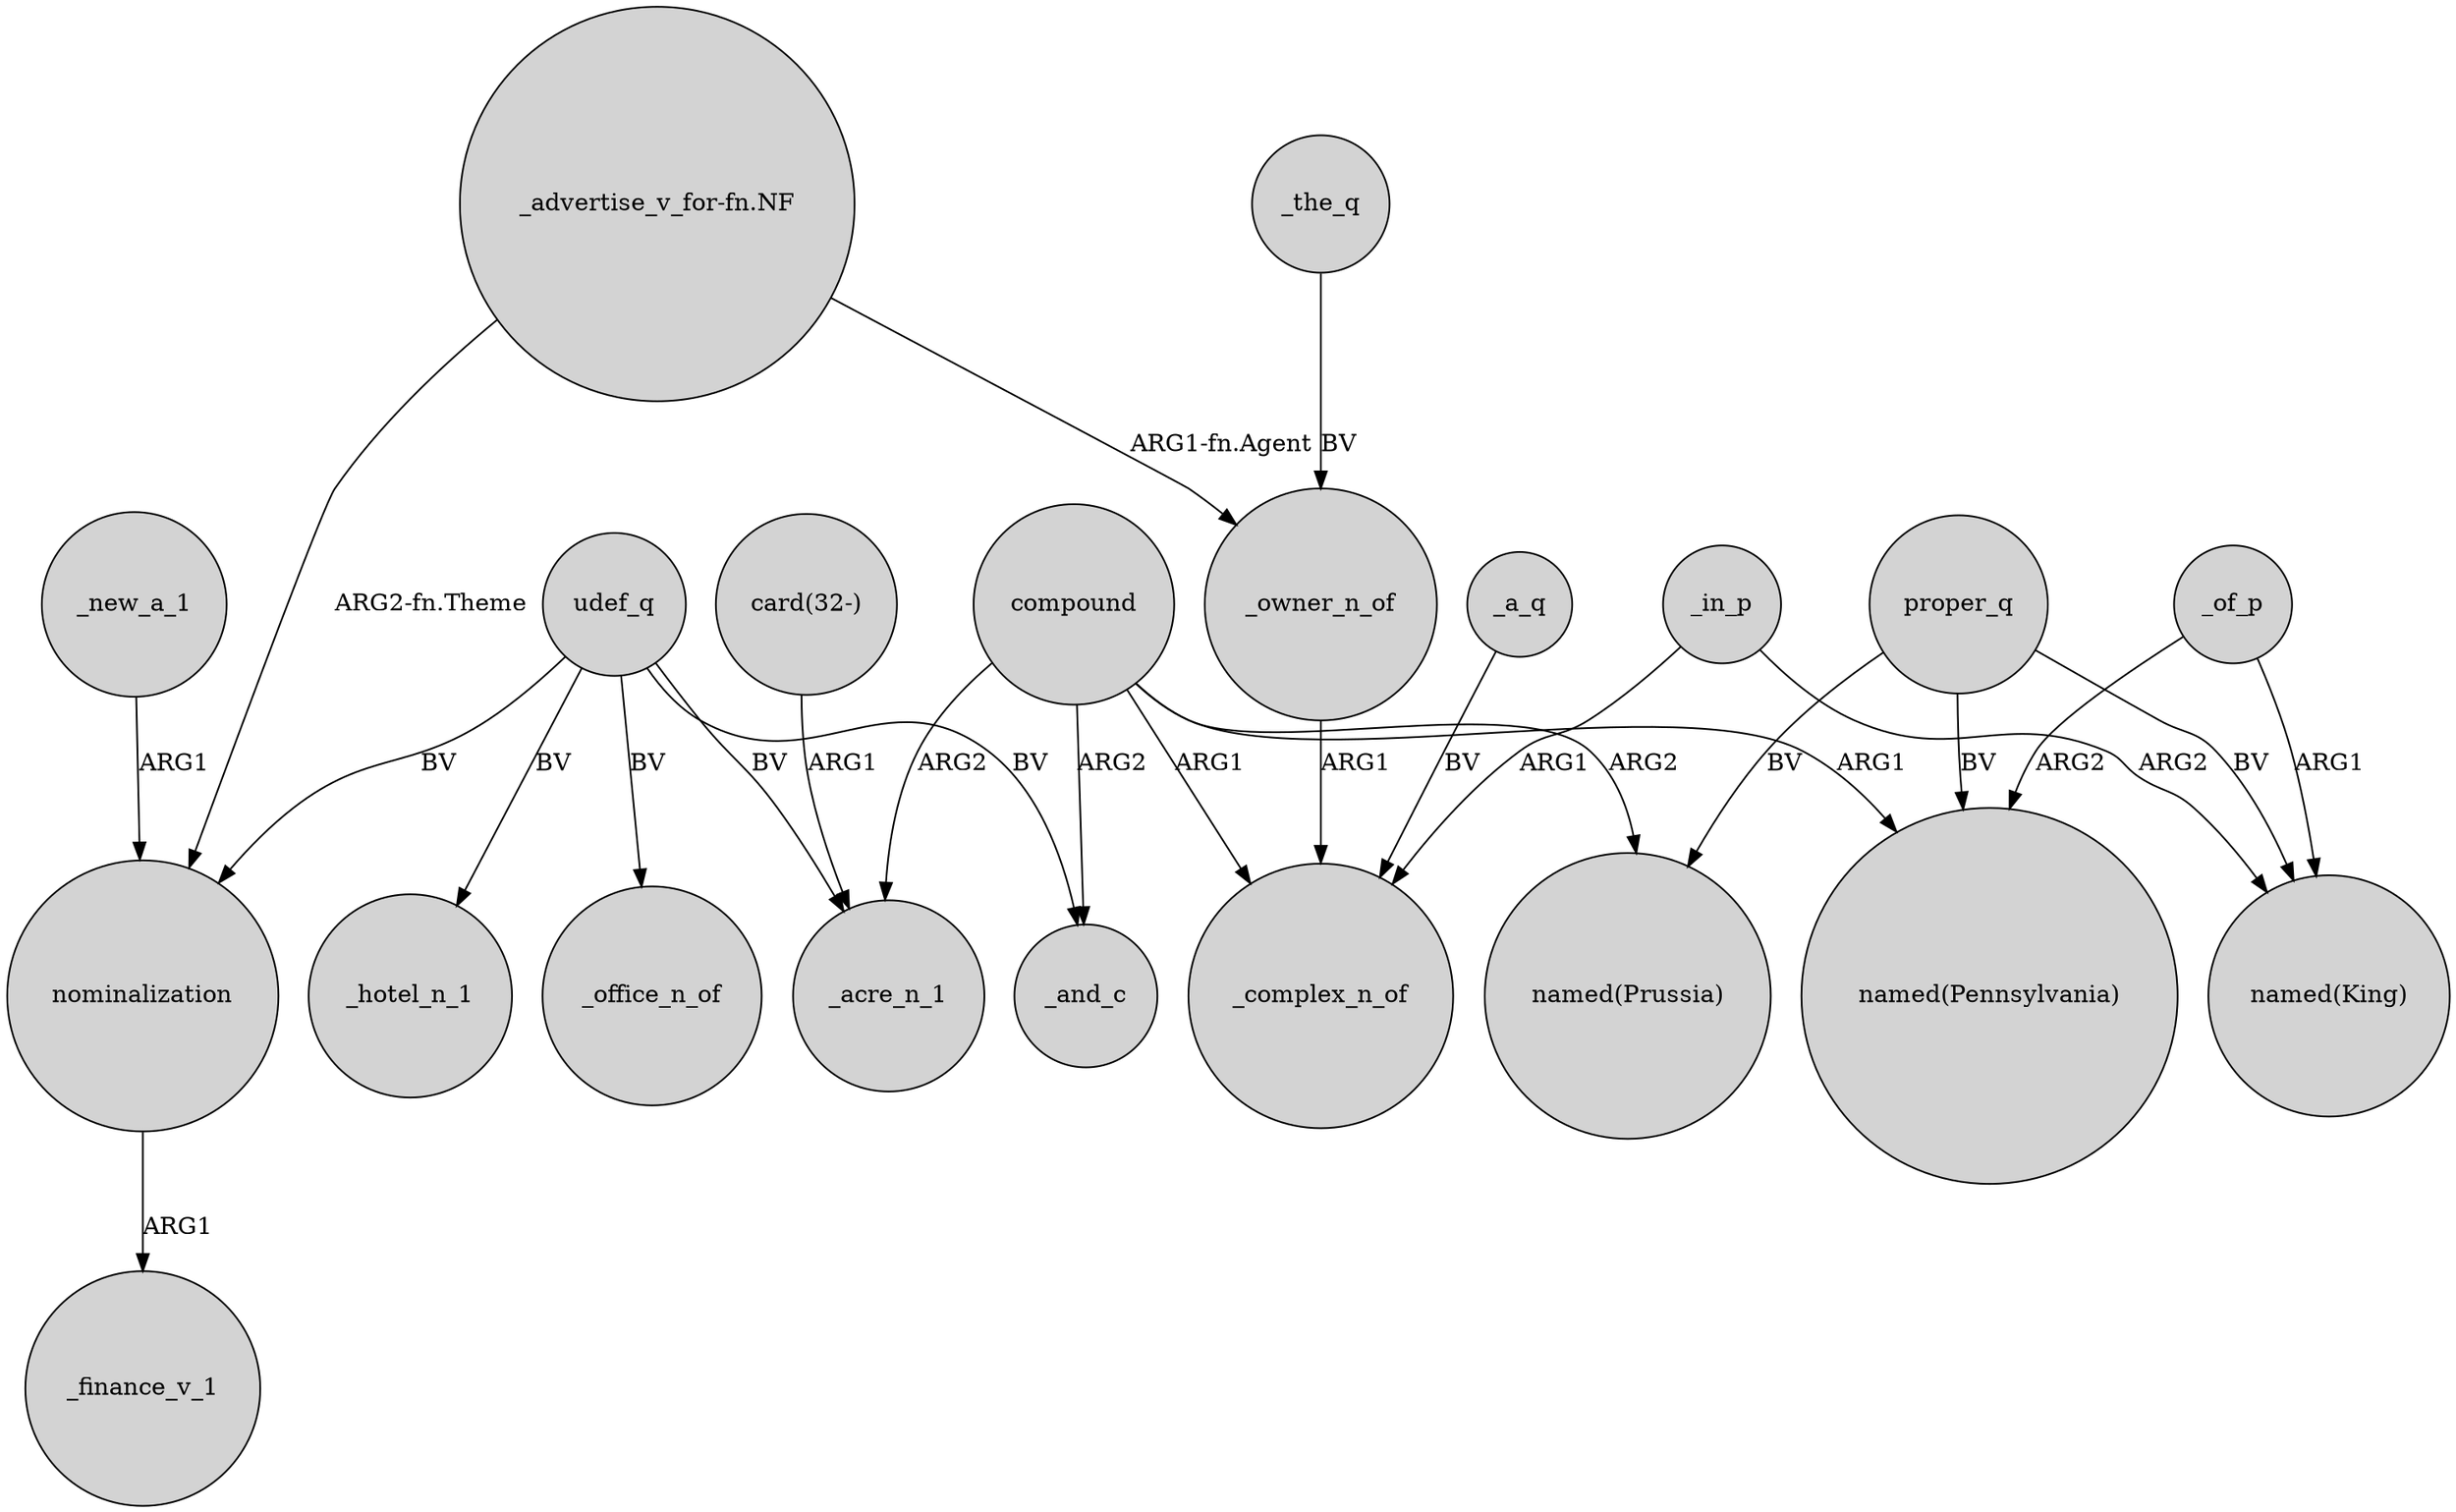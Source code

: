digraph {
	node [shape=circle style=filled]
	udef_q -> _office_n_of [label=BV]
	_owner_n_of -> _complex_n_of [label=ARG1]
	_of_p -> "named(Pennsylvania)" [label=ARG2]
	"_advertise_v_for-fn.NF" -> nominalization [label="ARG2-fn.Theme"]
	proper_q -> "named(Prussia)" [label=BV]
	nominalization -> _finance_v_1 [label=ARG1]
	_a_q -> _complex_n_of [label=BV]
	udef_q -> _acre_n_1 [label=BV]
	compound -> _and_c [label=ARG2]
	proper_q -> "named(King)" [label=BV]
	_new_a_1 -> nominalization [label=ARG1]
	_the_q -> _owner_n_of [label=BV]
	compound -> _acre_n_1 [label=ARG2]
	compound -> "named(Prussia)" [label=ARG2]
	udef_q -> nominalization [label=BV]
	"card(32-)" -> _acre_n_1 [label=ARG1]
	_in_p -> "named(King)" [label=ARG2]
	_in_p -> _complex_n_of [label=ARG1]
	compound -> _complex_n_of [label=ARG1]
	proper_q -> "named(Pennsylvania)" [label=BV]
	_of_p -> "named(King)" [label=ARG1]
	compound -> "named(Pennsylvania)" [label=ARG1]
	udef_q -> _and_c [label=BV]
	"_advertise_v_for-fn.NF" -> _owner_n_of [label="ARG1-fn.Agent"]
	udef_q -> _hotel_n_1 [label=BV]
}
